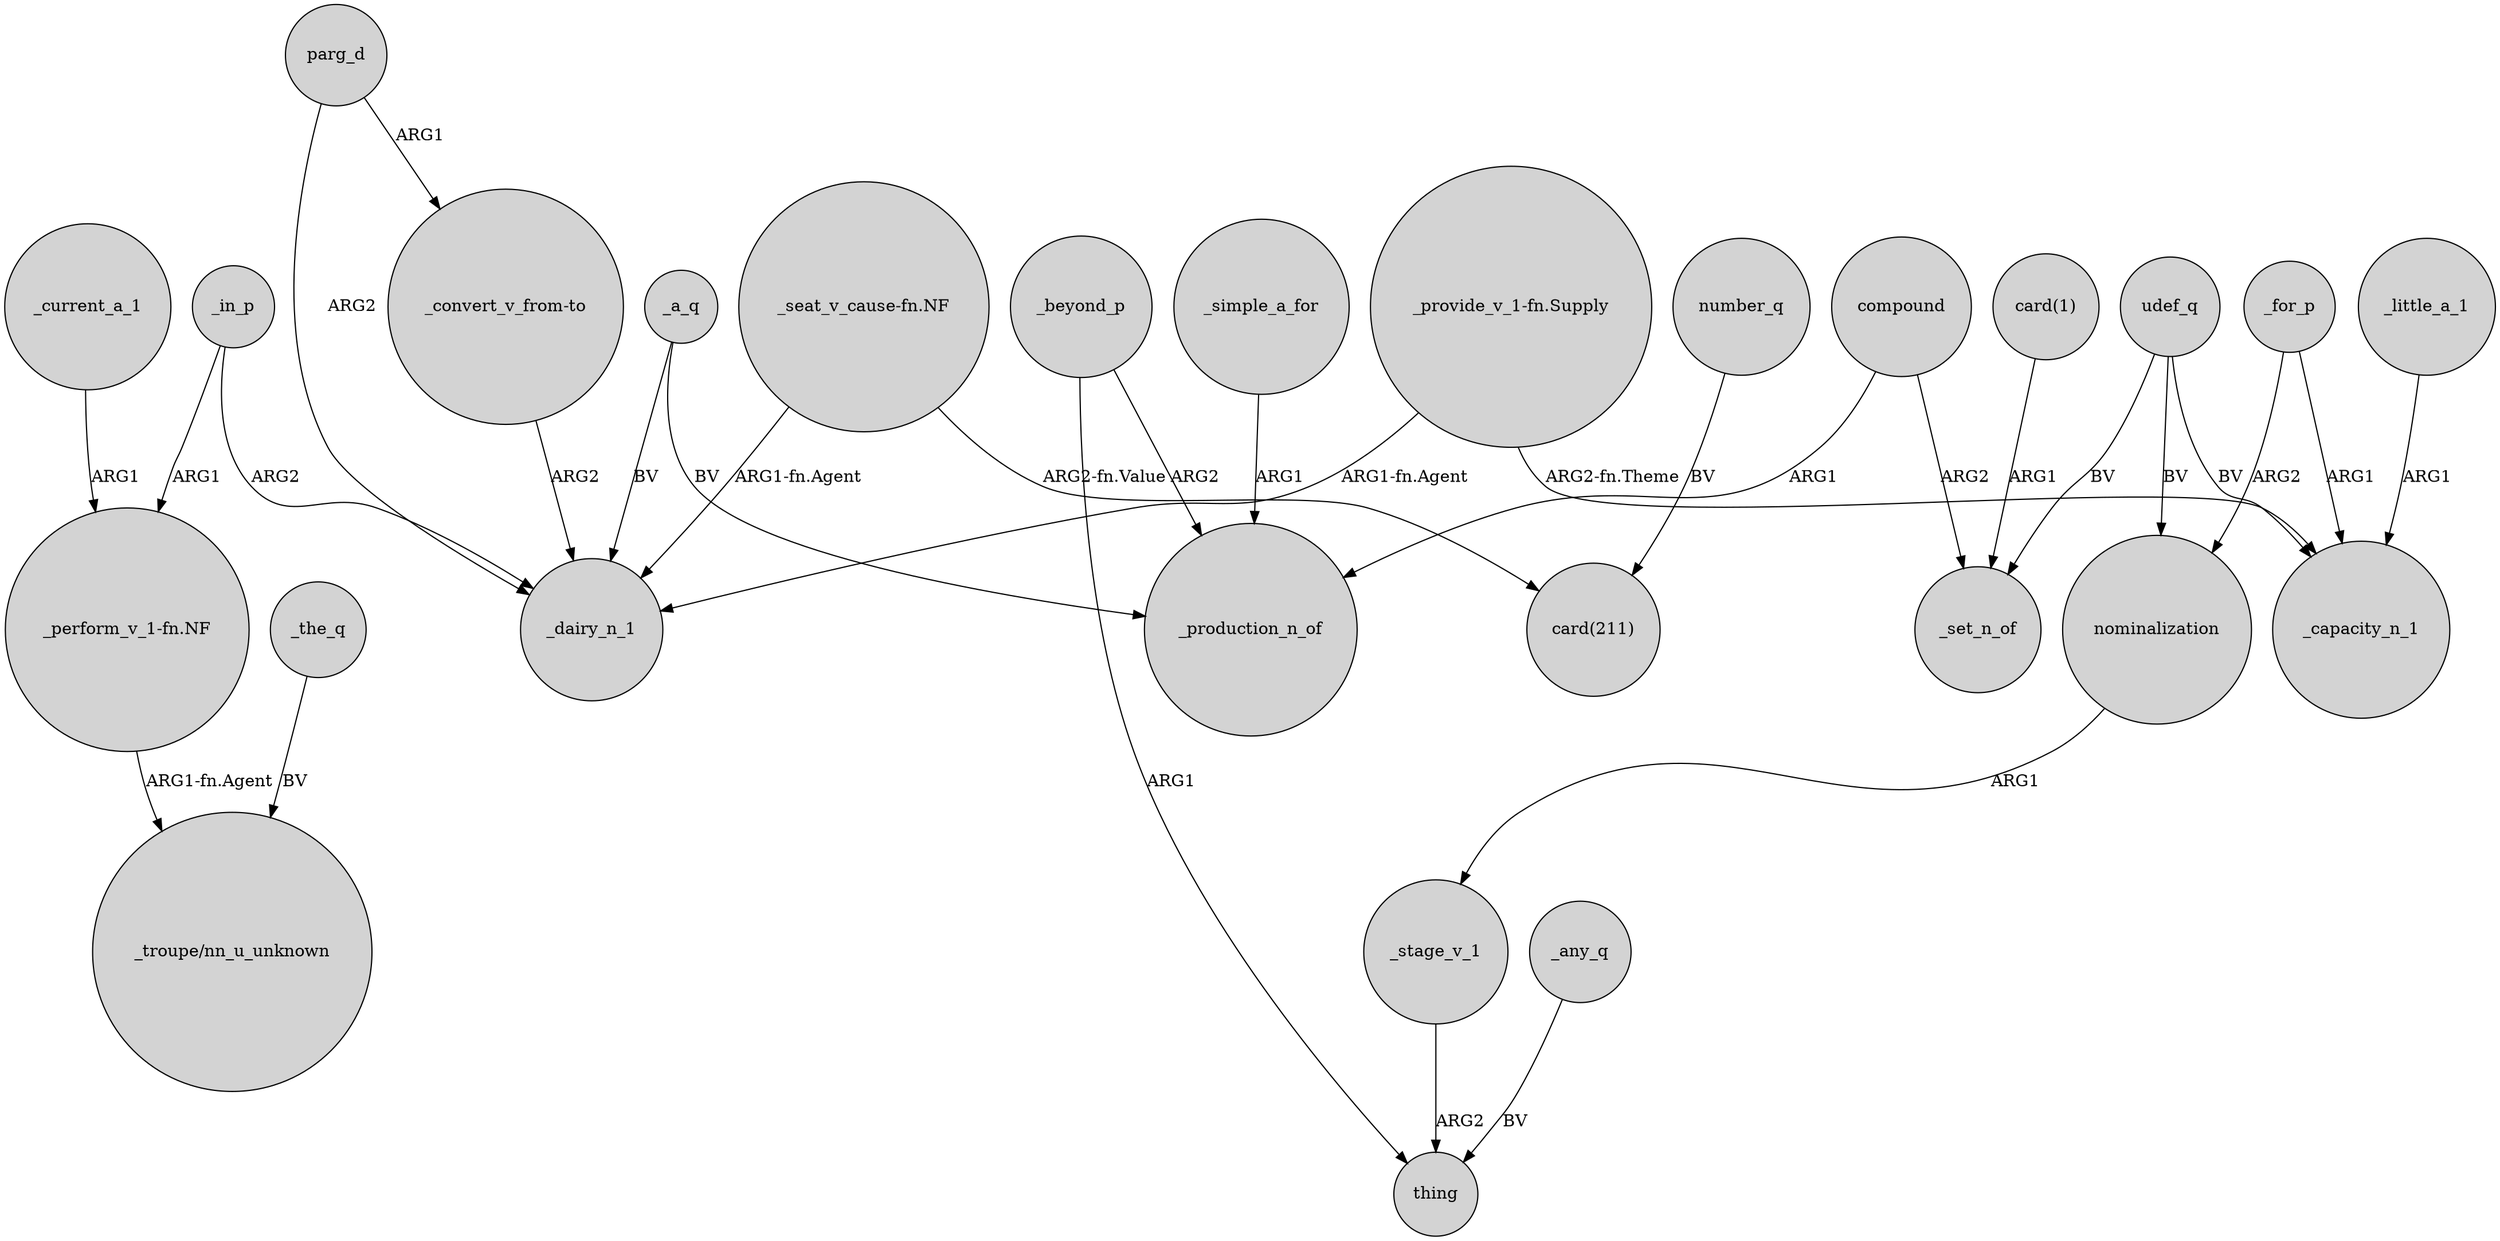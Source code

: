 digraph {
	node [shape=circle style=filled]
	_current_a_1 -> "_perform_v_1-fn.NF" [label=ARG1]
	_beyond_p -> _production_n_of [label=ARG2]
	_a_q -> _dairy_n_1 [label=BV]
	_for_p -> _capacity_n_1 [label=ARG1]
	compound -> _production_n_of [label=ARG1]
	udef_q -> _set_n_of [label=BV]
	nominalization -> _stage_v_1 [label=ARG1]
	udef_q -> _capacity_n_1 [label=BV]
	_for_p -> nominalization [label=ARG2]
	"_provide_v_1-fn.Supply" -> _dairy_n_1 [label="ARG1-fn.Agent"]
	_a_q -> _production_n_of [label=BV]
	"_seat_v_cause-fn.NF" -> _dairy_n_1 [label="ARG1-fn.Agent"]
	"_seat_v_cause-fn.NF" -> "card(211)" [label="ARG2-fn.Value"]
	parg_d -> "_convert_v_from-to" [label=ARG1]
	_stage_v_1 -> thing [label=ARG2]
	"_convert_v_from-to" -> _dairy_n_1 [label=ARG2]
	"_provide_v_1-fn.Supply" -> _capacity_n_1 [label="ARG2-fn.Theme"]
	compound -> _set_n_of [label=ARG2]
	_little_a_1 -> _capacity_n_1 [label=ARG1]
	number_q -> "card(211)" [label=BV]
	_beyond_p -> thing [label=ARG1]
	udef_q -> nominalization [label=BV]
	_in_p -> "_perform_v_1-fn.NF" [label=ARG1]
	"_perform_v_1-fn.NF" -> "_troupe/nn_u_unknown" [label="ARG1-fn.Agent"]
	_in_p -> _dairy_n_1 [label=ARG2]
	parg_d -> _dairy_n_1 [label=ARG2]
	"card(1)" -> _set_n_of [label=ARG1]
	_any_q -> thing [label=BV]
	_simple_a_for -> _production_n_of [label=ARG1]
	_the_q -> "_troupe/nn_u_unknown" [label=BV]
}
